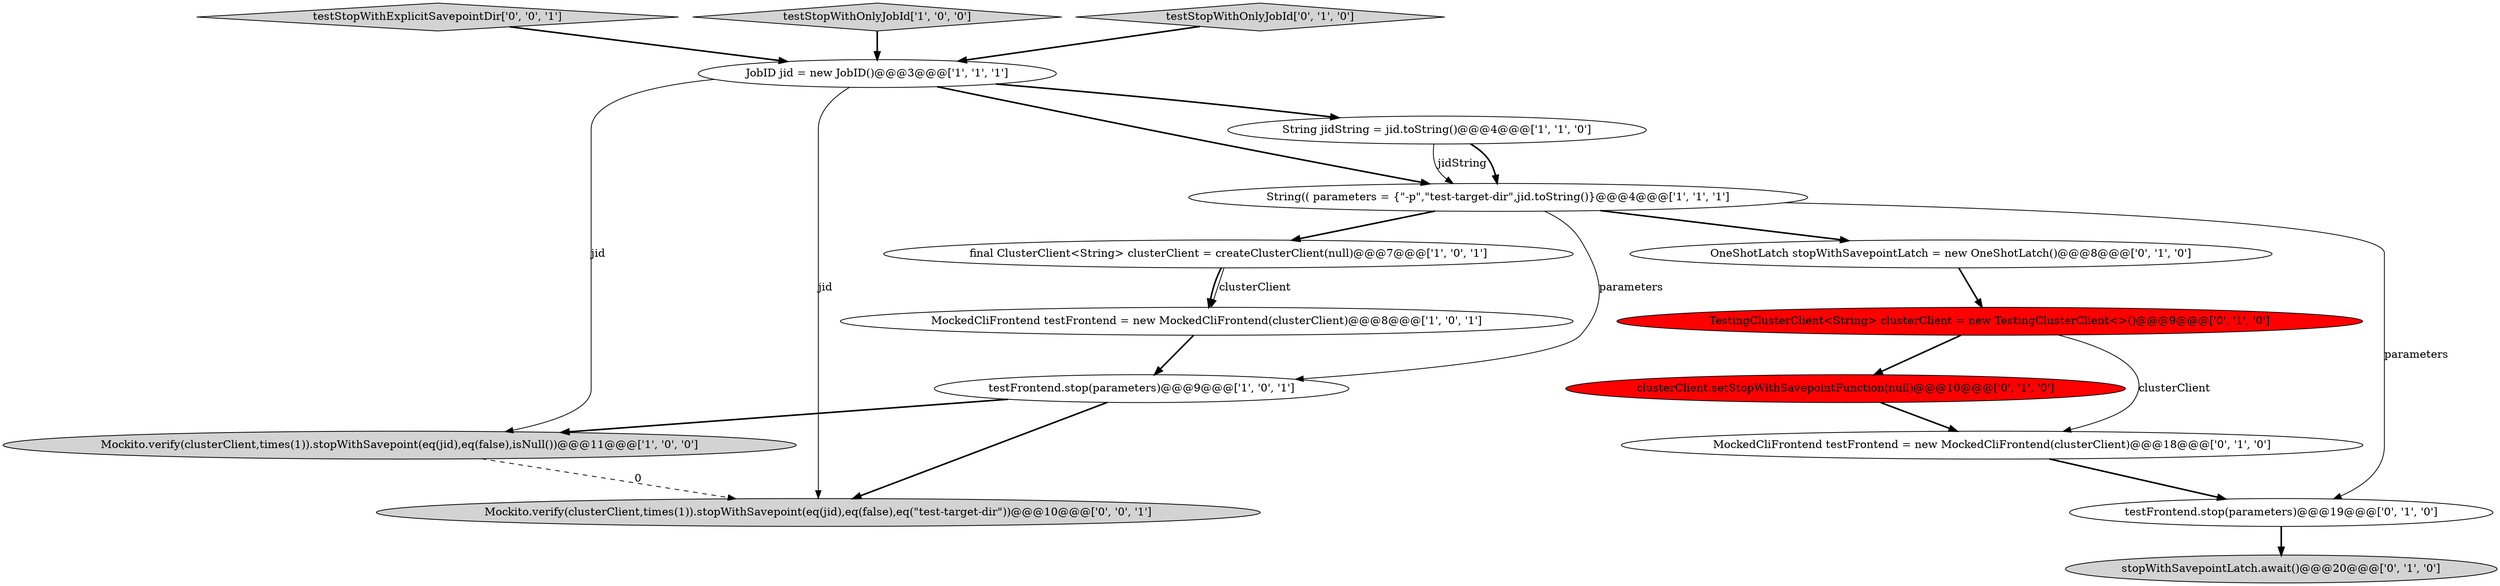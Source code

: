 digraph {
13 [style = filled, label = "stopWithSavepointLatch.await()@@@20@@@['0', '1', '0']", fillcolor = lightgray, shape = ellipse image = "AAA0AAABBB2BBB"];
0 [style = filled, label = "JobID jid = new JobID()@@@3@@@['1', '1', '1']", fillcolor = white, shape = ellipse image = "AAA0AAABBB1BBB"];
16 [style = filled, label = "testStopWithExplicitSavepointDir['0', '0', '1']", fillcolor = lightgray, shape = diamond image = "AAA0AAABBB3BBB"];
8 [style = filled, label = "MockedCliFrontend testFrontend = new MockedCliFrontend(clusterClient)@@@18@@@['0', '1', '0']", fillcolor = white, shape = ellipse image = "AAA0AAABBB2BBB"];
9 [style = filled, label = "testFrontend.stop(parameters)@@@19@@@['0', '1', '0']", fillcolor = white, shape = ellipse image = "AAA0AAABBB2BBB"];
12 [style = filled, label = "TestingClusterClient<String> clusterClient = new TestingClusterClient<>()@@@9@@@['0', '1', '0']", fillcolor = red, shape = ellipse image = "AAA1AAABBB2BBB"];
10 [style = filled, label = "clusterClient.setStopWithSavepointFunction(null)@@@10@@@['0', '1', '0']", fillcolor = red, shape = ellipse image = "AAA1AAABBB2BBB"];
4 [style = filled, label = "testStopWithOnlyJobId['1', '0', '0']", fillcolor = lightgray, shape = diamond image = "AAA0AAABBB1BBB"];
11 [style = filled, label = "OneShotLatch stopWithSavepointLatch = new OneShotLatch()@@@8@@@['0', '1', '0']", fillcolor = white, shape = ellipse image = "AAA0AAABBB2BBB"];
5 [style = filled, label = "testFrontend.stop(parameters)@@@9@@@['1', '0', '1']", fillcolor = white, shape = ellipse image = "AAA0AAABBB1BBB"];
7 [style = filled, label = "MockedCliFrontend testFrontend = new MockedCliFrontend(clusterClient)@@@8@@@['1', '0', '1']", fillcolor = white, shape = ellipse image = "AAA0AAABBB1BBB"];
6 [style = filled, label = "Mockito.verify(clusterClient,times(1)).stopWithSavepoint(eq(jid),eq(false),isNull())@@@11@@@['1', '0', '0']", fillcolor = lightgray, shape = ellipse image = "AAA0AAABBB1BBB"];
3 [style = filled, label = "final ClusterClient<String> clusterClient = createClusterClient(null)@@@7@@@['1', '0', '1']", fillcolor = white, shape = ellipse image = "AAA0AAABBB1BBB"];
2 [style = filled, label = "String(( parameters = {\"-p\",\"test-target-dir\",jid.toString()}@@@4@@@['1', '1', '1']", fillcolor = white, shape = ellipse image = "AAA0AAABBB1BBB"];
14 [style = filled, label = "testStopWithOnlyJobId['0', '1', '0']", fillcolor = lightgray, shape = diamond image = "AAA0AAABBB2BBB"];
1 [style = filled, label = "String jidString = jid.toString()@@@4@@@['1', '1', '0']", fillcolor = white, shape = ellipse image = "AAA0AAABBB1BBB"];
15 [style = filled, label = "Mockito.verify(clusterClient,times(1)).stopWithSavepoint(eq(jid),eq(false),eq(\"test-target-dir\"))@@@10@@@['0', '0', '1']", fillcolor = lightgray, shape = ellipse image = "AAA0AAABBB3BBB"];
16->0 [style = bold, label=""];
2->3 [style = bold, label=""];
0->2 [style = bold, label=""];
5->15 [style = bold, label=""];
11->12 [style = bold, label=""];
1->2 [style = solid, label="jidString"];
0->15 [style = solid, label="jid"];
3->7 [style = solid, label="clusterClient"];
0->6 [style = solid, label="jid"];
4->0 [style = bold, label=""];
7->5 [style = bold, label=""];
12->10 [style = bold, label=""];
5->6 [style = bold, label=""];
10->8 [style = bold, label=""];
14->0 [style = bold, label=""];
3->7 [style = bold, label=""];
6->15 [style = dashed, label="0"];
0->1 [style = bold, label=""];
8->9 [style = bold, label=""];
1->2 [style = bold, label=""];
12->8 [style = solid, label="clusterClient"];
2->11 [style = bold, label=""];
2->5 [style = solid, label="parameters"];
9->13 [style = bold, label=""];
2->9 [style = solid, label="parameters"];
}
